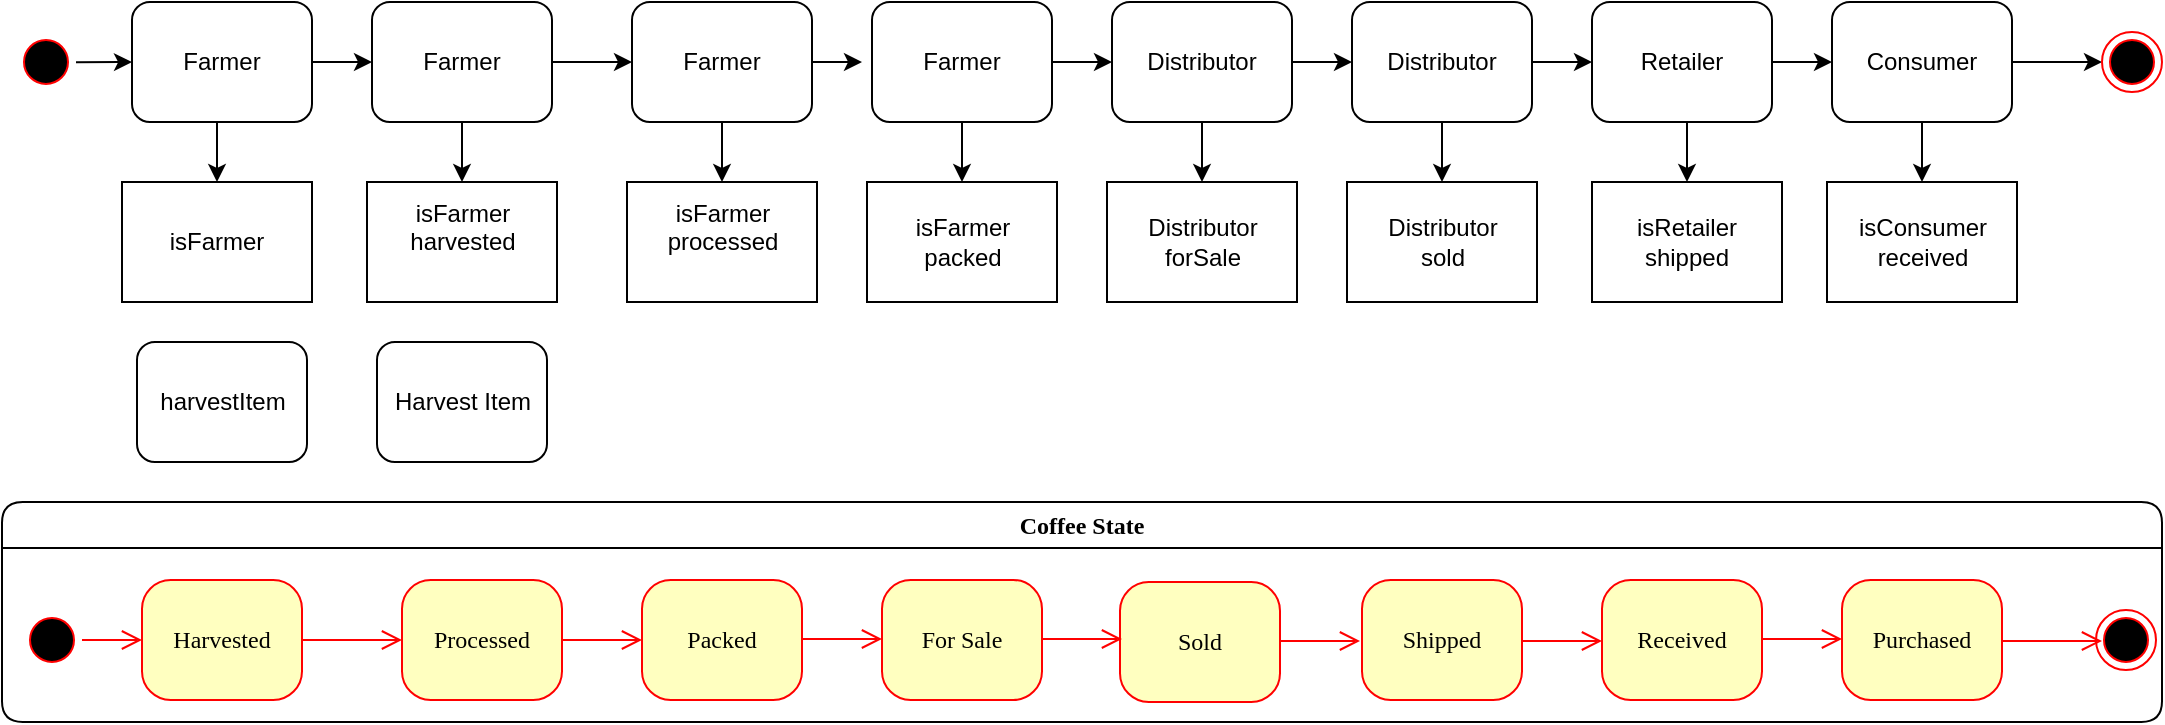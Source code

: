 <mxfile version="15.6.3" type="device"><diagram name="Page-1" id="58cdce13-f638-feb5-8d6f-7d28b1aa9fa0"><mxGraphModel dx="702" dy="793" grid="1" gridSize="10" guides="1" tooltips="1" connect="1" arrows="1" fold="1" page="1" pageScale="1" pageWidth="1100" pageHeight="850" background="none" math="0" shadow="0"><root><mxCell id="0"/><mxCell id="1" parent="0"/><mxCell id="382b91b5511bd0f7-1" value="" style="ellipse;html=1;shape=startState;fillColor=#000000;strokeColor=#ff0000;rounded=1;shadow=0;comic=0;labelBackgroundColor=none;fontFamily=Verdana;fontSize=12;fontColor=#000000;align=center;direction=south;" parent="1" vertex="1"><mxGeometry x="17" y="235" width="30" height="30" as="geometry"/></mxCell><mxCell id="2a3bc250acf0617d-7" value="Coffee State" style="swimlane;whiteSpace=wrap;html=1;rounded=1;shadow=0;comic=0;labelBackgroundColor=none;strokeWidth=1;fontFamily=Verdana;fontSize=12;align=center;" parent="1" vertex="1"><mxGeometry x="10" y="470" width="1080" height="110" as="geometry"/></mxCell><mxCell id="3cde6dad864a17aa-10" style="edgeStyle=elbowEdgeStyle;html=1;labelBackgroundColor=none;endArrow=open;endSize=8;strokeColor=#ff0000;fontFamily=Verdana;fontSize=12;align=left;" parent="2a3bc250acf0617d-7" source="382b91b5511bd0f7-8" target="3cde6dad864a17aa-1" edge="1"><mxGeometry relative="1" as="geometry"/></mxCell><mxCell id="382b91b5511bd0f7-8" value="Harvested" style="rounded=1;whiteSpace=wrap;html=1;arcSize=24;fillColor=#ffffc0;strokeColor=#ff0000;shadow=0;comic=0;labelBackgroundColor=none;fontFamily=Verdana;fontSize=12;fontColor=#000000;align=center;" parent="2a3bc250acf0617d-7" vertex="1"><mxGeometry x="70" y="39" width="80" height="60" as="geometry"/></mxCell><mxCell id="24f968d109e7d6b4-3" value="" style="ellipse;html=1;shape=endState;fillColor=#000000;strokeColor=#ff0000;rounded=1;shadow=0;comic=0;labelBackgroundColor=none;fontFamily=Verdana;fontSize=12;fontColor=#000000;align=center;" parent="2a3bc250acf0617d-7" vertex="1"><mxGeometry x="1047" y="54" width="30" height="30" as="geometry"/></mxCell><mxCell id="3cde6dad864a17aa-9" style="edgeStyle=elbowEdgeStyle;html=1;labelBackgroundColor=none;endArrow=open;endSize=8;strokeColor=#ff0000;fontFamily=Verdana;fontSize=12;align=left;" parent="2a3bc250acf0617d-7" source="2a3bc250acf0617d-3" target="382b91b5511bd0f7-8" edge="1"><mxGeometry relative="1" as="geometry"/></mxCell><mxCell id="2a3bc250acf0617d-3" value="" style="ellipse;html=1;shape=startState;fillColor=#000000;strokeColor=#ff0000;rounded=1;shadow=0;comic=0;labelBackgroundColor=none;fontFamily=Verdana;fontSize=12;fontColor=#000000;align=center;direction=south;" parent="2a3bc250acf0617d-7" vertex="1"><mxGeometry x="10" y="54" width="30" height="30" as="geometry"/></mxCell><mxCell id="3cde6dad864a17aa-11" style="edgeStyle=elbowEdgeStyle;html=1;labelBackgroundColor=none;endArrow=open;endSize=8;strokeColor=#ff0000;fontFamily=Verdana;fontSize=12;align=left;" parent="2a3bc250acf0617d-7" source="3cde6dad864a17aa-1" target="3cde6dad864a17aa-2" edge="1"><mxGeometry relative="1" as="geometry"/></mxCell><mxCell id="3cde6dad864a17aa-1" value="Processed" style="rounded=1;whiteSpace=wrap;html=1;arcSize=24;fillColor=#ffffc0;strokeColor=#ff0000;shadow=0;comic=0;labelBackgroundColor=none;fontFamily=Verdana;fontSize=12;fontColor=#000000;align=center;" parent="2a3bc250acf0617d-7" vertex="1"><mxGeometry x="200" y="39" width="80" height="60" as="geometry"/></mxCell><mxCell id="3cde6dad864a17aa-2" value="Packed" style="rounded=1;whiteSpace=wrap;html=1;arcSize=24;fillColor=#ffffc0;strokeColor=#ff0000;shadow=0;comic=0;labelBackgroundColor=none;fontFamily=Verdana;fontSize=12;fontColor=#000000;align=center;" parent="2a3bc250acf0617d-7" vertex="1"><mxGeometry x="320" y="39" width="80" height="60" as="geometry"/></mxCell><mxCell id="dosRGUcRVHsmpomxd3zq-54" value="For Sale" style="rounded=1;whiteSpace=wrap;html=1;arcSize=24;fillColor=#ffffc0;strokeColor=#ff0000;shadow=0;comic=0;labelBackgroundColor=none;fontFamily=Verdana;fontSize=12;fontColor=#000000;align=center;" vertex="1" parent="2a3bc250acf0617d-7"><mxGeometry x="440" y="39" width="80" height="60" as="geometry"/></mxCell><mxCell id="dosRGUcRVHsmpomxd3zq-56" style="edgeStyle=elbowEdgeStyle;html=1;labelBackgroundColor=none;endArrow=open;endSize=8;strokeColor=#ff0000;fontFamily=Verdana;fontSize=12;align=left;" edge="1" parent="2a3bc250acf0617d-7"><mxGeometry relative="1" as="geometry"><mxPoint x="400" y="68.5" as="sourcePoint"/><mxPoint x="440" y="68.5" as="targetPoint"/><Array as="points"><mxPoint x="430" y="68.5"/></Array></mxGeometry></mxCell><mxCell id="dosRGUcRVHsmpomxd3zq-57" value="Sold" style="rounded=1;whiteSpace=wrap;html=1;arcSize=24;fillColor=#ffffc0;strokeColor=#ff0000;shadow=0;comic=0;labelBackgroundColor=none;fontFamily=Verdana;fontSize=12;fontColor=#000000;align=center;" vertex="1" parent="2a3bc250acf0617d-7"><mxGeometry x="559" y="40" width="80" height="60" as="geometry"/></mxCell><mxCell id="dosRGUcRVHsmpomxd3zq-58" style="edgeStyle=elbowEdgeStyle;html=1;labelBackgroundColor=none;endArrow=open;endSize=8;strokeColor=#ff0000;fontFamily=Verdana;fontSize=12;align=left;" edge="1" parent="2a3bc250acf0617d-7"><mxGeometry relative="1" as="geometry"><mxPoint x="520" y="68.5" as="sourcePoint"/><mxPoint x="560" y="68.5" as="targetPoint"/><Array as="points"><mxPoint x="550" y="68.5"/></Array></mxGeometry></mxCell><mxCell id="dosRGUcRVHsmpomxd3zq-59" value="Shipped" style="rounded=1;whiteSpace=wrap;html=1;arcSize=24;fillColor=#ffffc0;strokeColor=#ff0000;shadow=0;comic=0;labelBackgroundColor=none;fontFamily=Verdana;fontSize=12;fontColor=#000000;align=center;" vertex="1" parent="2a3bc250acf0617d-7"><mxGeometry x="680" y="39" width="80" height="60" as="geometry"/></mxCell><mxCell id="dosRGUcRVHsmpomxd3zq-62" style="edgeStyle=elbowEdgeStyle;html=1;labelBackgroundColor=none;endArrow=open;endSize=8;strokeColor=#ff0000;fontFamily=Verdana;fontSize=12;align=left;" edge="1" parent="2a3bc250acf0617d-7"><mxGeometry relative="1" as="geometry"><mxPoint x="639" y="69.5" as="sourcePoint"/><mxPoint x="679" y="69.5" as="targetPoint"/><Array as="points"><mxPoint x="669" y="69.5"/></Array></mxGeometry></mxCell><mxCell id="dosRGUcRVHsmpomxd3zq-63" value="Received" style="rounded=1;whiteSpace=wrap;html=1;arcSize=24;fillColor=#ffffc0;strokeColor=#ff0000;shadow=0;comic=0;labelBackgroundColor=none;fontFamily=Verdana;fontSize=12;fontColor=#000000;align=center;" vertex="1" parent="2a3bc250acf0617d-7"><mxGeometry x="800" y="39" width="80" height="60" as="geometry"/></mxCell><mxCell id="dosRGUcRVHsmpomxd3zq-65" value="Purchased" style="rounded=1;whiteSpace=wrap;html=1;arcSize=24;fillColor=#ffffc0;strokeColor=#ff0000;shadow=0;comic=0;labelBackgroundColor=none;fontFamily=Verdana;fontSize=12;fontColor=#000000;align=center;" vertex="1" parent="2a3bc250acf0617d-7"><mxGeometry x="920" y="39" width="80" height="60" as="geometry"/></mxCell><mxCell id="dosRGUcRVHsmpomxd3zq-70" style="edgeStyle=elbowEdgeStyle;html=1;labelBackgroundColor=none;endArrow=open;endSize=8;strokeColor=#ff0000;fontFamily=Verdana;fontSize=12;align=left;" edge="1" parent="2a3bc250acf0617d-7"><mxGeometry relative="1" as="geometry"><mxPoint x="760" y="69.5" as="sourcePoint"/><mxPoint x="800" y="69.5" as="targetPoint"/><Array as="points"><mxPoint x="790" y="69.5"/></Array></mxGeometry></mxCell><mxCell id="dosRGUcRVHsmpomxd3zq-69" style="edgeStyle=elbowEdgeStyle;html=1;labelBackgroundColor=none;endArrow=open;endSize=8;strokeColor=#ff0000;fontFamily=Verdana;fontSize=12;align=left;" edge="1" parent="2a3bc250acf0617d-7"><mxGeometry relative="1" as="geometry"><mxPoint x="880" y="68.5" as="sourcePoint"/><mxPoint x="920" y="68.5" as="targetPoint"/><Array as="points"><mxPoint x="910" y="68.5"/></Array></mxGeometry></mxCell><mxCell id="dosRGUcRVHsmpomxd3zq-71" style="edgeStyle=elbowEdgeStyle;html=1;labelBackgroundColor=none;endArrow=open;endSize=8;strokeColor=#ff0000;fontFamily=Verdana;fontSize=12;align=left;entryX=0.1;entryY=0.517;entryDx=0;entryDy=0;entryPerimeter=0;" edge="1" parent="2a3bc250acf0617d-7" target="24f968d109e7d6b4-3"><mxGeometry relative="1" as="geometry"><mxPoint x="1000" y="69.5" as="sourcePoint"/><mxPoint x="1040" y="69.5" as="targetPoint"/><Array as="points"><mxPoint x="1030" y="69.5"/></Array></mxGeometry></mxCell><mxCell id="dosRGUcRVHsmpomxd3zq-1" value="isFarmer" style="rounded=0;whiteSpace=wrap;html=1;" vertex="1" parent="1"><mxGeometry x="70" y="310" width="95" height="60" as="geometry"/></mxCell><mxCell id="dosRGUcRVHsmpomxd3zq-22" style="edgeStyle=orthogonalEdgeStyle;rounded=0;orthogonalLoop=1;jettySize=auto;html=1;exitX=1;exitY=0.5;exitDx=0;exitDy=0;entryX=0;entryY=0.5;entryDx=0;entryDy=0;" edge="1" parent="1" source="dosRGUcRVHsmpomxd3zq-2" target="dosRGUcRVHsmpomxd3zq-11"><mxGeometry relative="1" as="geometry"/></mxCell><mxCell id="dosRGUcRVHsmpomxd3zq-42" style="edgeStyle=orthogonalEdgeStyle;rounded=0;orthogonalLoop=1;jettySize=auto;html=1;exitX=0.5;exitY=1;exitDx=0;exitDy=0;entryX=0.5;entryY=0;entryDx=0;entryDy=0;" edge="1" parent="1" source="dosRGUcRVHsmpomxd3zq-2" target="dosRGUcRVHsmpomxd3zq-1"><mxGeometry relative="1" as="geometry"/></mxCell><mxCell id="dosRGUcRVHsmpomxd3zq-2" value="Farmer" style="rounded=1;whiteSpace=wrap;html=1;" vertex="1" parent="1"><mxGeometry x="75" y="220" width="90" height="60" as="geometry"/></mxCell><mxCell id="dosRGUcRVHsmpomxd3zq-3" value="harvestItem" style="rounded=1;whiteSpace=wrap;html=1;" vertex="1" parent="1"><mxGeometry x="77.5" y="390" width="85" height="60" as="geometry"/></mxCell><mxCell id="dosRGUcRVHsmpomxd3zq-25" style="edgeStyle=orthogonalEdgeStyle;rounded=0;orthogonalLoop=1;jettySize=auto;html=1;exitX=1;exitY=0.5;exitDx=0;exitDy=0;" edge="1" parent="1" source="dosRGUcRVHsmpomxd3zq-5"><mxGeometry relative="1" as="geometry"><mxPoint x="440" y="250" as="targetPoint"/></mxGeometry></mxCell><mxCell id="dosRGUcRVHsmpomxd3zq-44" style="edgeStyle=orthogonalEdgeStyle;rounded=0;orthogonalLoop=1;jettySize=auto;html=1;exitX=0.5;exitY=1;exitDx=0;exitDy=0;entryX=0.5;entryY=0;entryDx=0;entryDy=0;" edge="1" parent="1" source="dosRGUcRVHsmpomxd3zq-5" target="dosRGUcRVHsmpomxd3zq-35"><mxGeometry relative="1" as="geometry"/></mxCell><mxCell id="dosRGUcRVHsmpomxd3zq-5" value="Farmer" style="rounded=1;whiteSpace=wrap;html=1;" vertex="1" parent="1"><mxGeometry x="325" y="220" width="90" height="60" as="geometry"/></mxCell><mxCell id="dosRGUcRVHsmpomxd3zq-30" style="edgeStyle=orthogonalEdgeStyle;rounded=0;orthogonalLoop=1;jettySize=auto;html=1;exitX=1;exitY=0.5;exitDx=0;exitDy=0;entryX=0;entryY=0.5;entryDx=0;entryDy=0;" edge="1" parent="1" source="dosRGUcRVHsmpomxd3zq-6" target="dosRGUcRVHsmpomxd3zq-19"><mxGeometry relative="1" as="geometry"/></mxCell><mxCell id="dosRGUcRVHsmpomxd3zq-50" style="edgeStyle=orthogonalEdgeStyle;rounded=0;orthogonalLoop=1;jettySize=auto;html=1;exitX=0.5;exitY=1;exitDx=0;exitDy=0;entryX=0.5;entryY=0;entryDx=0;entryDy=0;" edge="1" parent="1" source="dosRGUcRVHsmpomxd3zq-6" target="dosRGUcRVHsmpomxd3zq-41"><mxGeometry relative="1" as="geometry"/></mxCell><mxCell id="dosRGUcRVHsmpomxd3zq-6" value="Consumer" style="rounded=1;whiteSpace=wrap;html=1;" vertex="1" parent="1"><mxGeometry x="925" y="220" width="90" height="60" as="geometry"/></mxCell><mxCell id="dosRGUcRVHsmpomxd3zq-26" style="edgeStyle=orthogonalEdgeStyle;rounded=0;orthogonalLoop=1;jettySize=auto;html=1;exitX=1;exitY=0.5;exitDx=0;exitDy=0;entryX=0;entryY=0.5;entryDx=0;entryDy=0;" edge="1" parent="1" source="dosRGUcRVHsmpomxd3zq-7" target="dosRGUcRVHsmpomxd3zq-8"><mxGeometry relative="1" as="geometry"/></mxCell><mxCell id="dosRGUcRVHsmpomxd3zq-46" style="edgeStyle=orthogonalEdgeStyle;rounded=0;orthogonalLoop=1;jettySize=auto;html=1;exitX=0.5;exitY=1;exitDx=0;exitDy=0;entryX=0.5;entryY=0;entryDx=0;entryDy=0;" edge="1" parent="1" source="dosRGUcRVHsmpomxd3zq-7" target="dosRGUcRVHsmpomxd3zq-36"><mxGeometry relative="1" as="geometry"/></mxCell><mxCell id="dosRGUcRVHsmpomxd3zq-7" value="Farmer" style="rounded=1;whiteSpace=wrap;html=1;" vertex="1" parent="1"><mxGeometry x="445" y="220" width="90" height="60" as="geometry"/></mxCell><mxCell id="dosRGUcRVHsmpomxd3zq-27" style="edgeStyle=orthogonalEdgeStyle;rounded=0;orthogonalLoop=1;jettySize=auto;html=1;exitX=1;exitY=0.5;exitDx=0;exitDy=0;entryX=0;entryY=0.5;entryDx=0;entryDy=0;" edge="1" parent="1" source="dosRGUcRVHsmpomxd3zq-8" target="dosRGUcRVHsmpomxd3zq-9"><mxGeometry relative="1" as="geometry"/></mxCell><mxCell id="dosRGUcRVHsmpomxd3zq-47" style="edgeStyle=orthogonalEdgeStyle;rounded=0;orthogonalLoop=1;jettySize=auto;html=1;exitX=0.5;exitY=1;exitDx=0;exitDy=0;entryX=0.5;entryY=0;entryDx=0;entryDy=0;" edge="1" parent="1" source="dosRGUcRVHsmpomxd3zq-8" target="dosRGUcRVHsmpomxd3zq-38"><mxGeometry relative="1" as="geometry"/></mxCell><mxCell id="dosRGUcRVHsmpomxd3zq-8" value="Distributor" style="rounded=1;whiteSpace=wrap;html=1;" vertex="1" parent="1"><mxGeometry x="565" y="220" width="90" height="60" as="geometry"/></mxCell><mxCell id="dosRGUcRVHsmpomxd3zq-28" style="edgeStyle=orthogonalEdgeStyle;rounded=0;orthogonalLoop=1;jettySize=auto;html=1;exitX=1;exitY=0.5;exitDx=0;exitDy=0;entryX=0;entryY=0.5;entryDx=0;entryDy=0;" edge="1" parent="1" source="dosRGUcRVHsmpomxd3zq-9" target="dosRGUcRVHsmpomxd3zq-10"><mxGeometry relative="1" as="geometry"/></mxCell><mxCell id="dosRGUcRVHsmpomxd3zq-48" style="edgeStyle=orthogonalEdgeStyle;rounded=0;orthogonalLoop=1;jettySize=auto;html=1;exitX=0.5;exitY=1;exitDx=0;exitDy=0;" edge="1" parent="1" source="dosRGUcRVHsmpomxd3zq-9" target="dosRGUcRVHsmpomxd3zq-39"><mxGeometry relative="1" as="geometry"/></mxCell><mxCell id="dosRGUcRVHsmpomxd3zq-9" value="Distributor" style="rounded=1;whiteSpace=wrap;html=1;" vertex="1" parent="1"><mxGeometry x="685" y="220" width="90" height="60" as="geometry"/></mxCell><mxCell id="dosRGUcRVHsmpomxd3zq-29" style="edgeStyle=orthogonalEdgeStyle;rounded=0;orthogonalLoop=1;jettySize=auto;html=1;exitX=1;exitY=0.5;exitDx=0;exitDy=0;entryX=0;entryY=0.5;entryDx=0;entryDy=0;" edge="1" parent="1" source="dosRGUcRVHsmpomxd3zq-10" target="dosRGUcRVHsmpomxd3zq-6"><mxGeometry relative="1" as="geometry"/></mxCell><mxCell id="dosRGUcRVHsmpomxd3zq-49" style="edgeStyle=orthogonalEdgeStyle;rounded=0;orthogonalLoop=1;jettySize=auto;html=1;exitX=0.5;exitY=1;exitDx=0;exitDy=0;entryX=0.5;entryY=0;entryDx=0;entryDy=0;" edge="1" parent="1" source="dosRGUcRVHsmpomxd3zq-10" target="dosRGUcRVHsmpomxd3zq-40"><mxGeometry relative="1" as="geometry"/></mxCell><mxCell id="dosRGUcRVHsmpomxd3zq-10" value="Retailer" style="rounded=1;whiteSpace=wrap;html=1;" vertex="1" parent="1"><mxGeometry x="805" y="220" width="90" height="60" as="geometry"/></mxCell><mxCell id="dosRGUcRVHsmpomxd3zq-23" style="edgeStyle=orthogonalEdgeStyle;rounded=0;orthogonalLoop=1;jettySize=auto;html=1;exitX=1;exitY=0.5;exitDx=0;exitDy=0;entryX=0;entryY=0.5;entryDx=0;entryDy=0;" edge="1" parent="1" source="dosRGUcRVHsmpomxd3zq-11" target="dosRGUcRVHsmpomxd3zq-5"><mxGeometry relative="1" as="geometry"/></mxCell><mxCell id="dosRGUcRVHsmpomxd3zq-43" style="edgeStyle=orthogonalEdgeStyle;rounded=0;orthogonalLoop=1;jettySize=auto;html=1;exitX=0.5;exitY=1;exitDx=0;exitDy=0;" edge="1" parent="1" source="dosRGUcRVHsmpomxd3zq-11" target="dosRGUcRVHsmpomxd3zq-34"><mxGeometry relative="1" as="geometry"/></mxCell><mxCell id="dosRGUcRVHsmpomxd3zq-11" value="Farmer" style="rounded=1;whiteSpace=wrap;html=1;" vertex="1" parent="1"><mxGeometry x="195" y="220" width="90" height="60" as="geometry"/></mxCell><mxCell id="dosRGUcRVHsmpomxd3zq-15" style="edgeStyle=orthogonalEdgeStyle;rounded=0;orthogonalLoop=1;jettySize=auto;html=1;exitX=0.5;exitY=1;exitDx=0;exitDy=0;" edge="1" parent="1" source="dosRGUcRVHsmpomxd3zq-5" target="dosRGUcRVHsmpomxd3zq-5"><mxGeometry relative="1" as="geometry"/></mxCell><mxCell id="dosRGUcRVHsmpomxd3zq-18" style="edgeStyle=orthogonalEdgeStyle;rounded=0;orthogonalLoop=1;jettySize=auto;html=1;exitX=0.5;exitY=1;exitDx=0;exitDy=0;" edge="1" parent="1" source="dosRGUcRVHsmpomxd3zq-11" target="dosRGUcRVHsmpomxd3zq-11"><mxGeometry relative="1" as="geometry"/></mxCell><mxCell id="dosRGUcRVHsmpomxd3zq-19" value="" style="ellipse;html=1;shape=endState;fillColor=#000000;strokeColor=#ff0000;rounded=1;shadow=0;comic=0;labelBackgroundColor=none;fontFamily=Verdana;fontSize=12;fontColor=#000000;align=center;" vertex="1" parent="1"><mxGeometry x="1060" y="235" width="30" height="30" as="geometry"/></mxCell><mxCell id="dosRGUcRVHsmpomxd3zq-20" value="" style="endArrow=classic;html=1;rounded=0;entryX=0;entryY=0.5;entryDx=0;entryDy=0;" edge="1" parent="1" source="382b91b5511bd0f7-1" target="dosRGUcRVHsmpomxd3zq-2"><mxGeometry width="50" height="50" relative="1" as="geometry"><mxPoint x="20" y="340" as="sourcePoint"/><mxPoint x="70" y="290" as="targetPoint"/></mxGeometry></mxCell><mxCell id="dosRGUcRVHsmpomxd3zq-32" value="Harvest Item" style="rounded=1;whiteSpace=wrap;html=1;" vertex="1" parent="1"><mxGeometry x="197.5" y="390" width="85" height="60" as="geometry"/></mxCell><mxCell id="dosRGUcRVHsmpomxd3zq-34" value="&lt;div&gt;isFarmer&lt;/div&gt;&lt;div&gt;harvested&lt;br&gt;&lt;/div&gt;&lt;div&gt;&lt;br&gt;&lt;/div&gt;" style="rounded=0;whiteSpace=wrap;html=1;" vertex="1" parent="1"><mxGeometry x="192.5" y="310" width="95" height="60" as="geometry"/></mxCell><mxCell id="dosRGUcRVHsmpomxd3zq-35" value="&lt;div&gt;isFarmer&lt;/div&gt;&lt;div&gt;processed&lt;br&gt;&lt;/div&gt;&lt;div&gt;&lt;br&gt;&lt;/div&gt;" style="rounded=0;whiteSpace=wrap;html=1;" vertex="1" parent="1"><mxGeometry x="322.5" y="310" width="95" height="60" as="geometry"/></mxCell><mxCell id="dosRGUcRVHsmpomxd3zq-36" value="&lt;div&gt;isFarmer&lt;/div&gt;&lt;div&gt;packed&lt;br&gt;&lt;/div&gt;" style="rounded=0;whiteSpace=wrap;html=1;" vertex="1" parent="1"><mxGeometry x="442.5" y="310" width="95" height="60" as="geometry"/></mxCell><mxCell id="dosRGUcRVHsmpomxd3zq-38" value="&lt;div&gt;Distributor&lt;/div&gt;&lt;div&gt;forSale&lt;br&gt;&lt;/div&gt;" style="rounded=0;whiteSpace=wrap;html=1;" vertex="1" parent="1"><mxGeometry x="562.5" y="310" width="95" height="60" as="geometry"/></mxCell><mxCell id="dosRGUcRVHsmpomxd3zq-39" value="&lt;div&gt;Distributor&lt;/div&gt;&lt;div&gt;sold&lt;br&gt;&lt;/div&gt;" style="rounded=0;whiteSpace=wrap;html=1;" vertex="1" parent="1"><mxGeometry x="682.5" y="310" width="95" height="60" as="geometry"/></mxCell><mxCell id="dosRGUcRVHsmpomxd3zq-40" value="&lt;div&gt;isRetailer&lt;/div&gt;&lt;div&gt;shipped&lt;br&gt;&lt;/div&gt;" style="rounded=0;whiteSpace=wrap;html=1;" vertex="1" parent="1"><mxGeometry x="805" y="310" width="95" height="60" as="geometry"/></mxCell><mxCell id="dosRGUcRVHsmpomxd3zq-41" value="&lt;div&gt;isConsumer&lt;/div&gt;&lt;div&gt;received&lt;br&gt;&lt;/div&gt;" style="rounded=0;whiteSpace=wrap;html=1;" vertex="1" parent="1"><mxGeometry x="922.5" y="310" width="95" height="60" as="geometry"/></mxCell></root></mxGraphModel></diagram></mxfile>